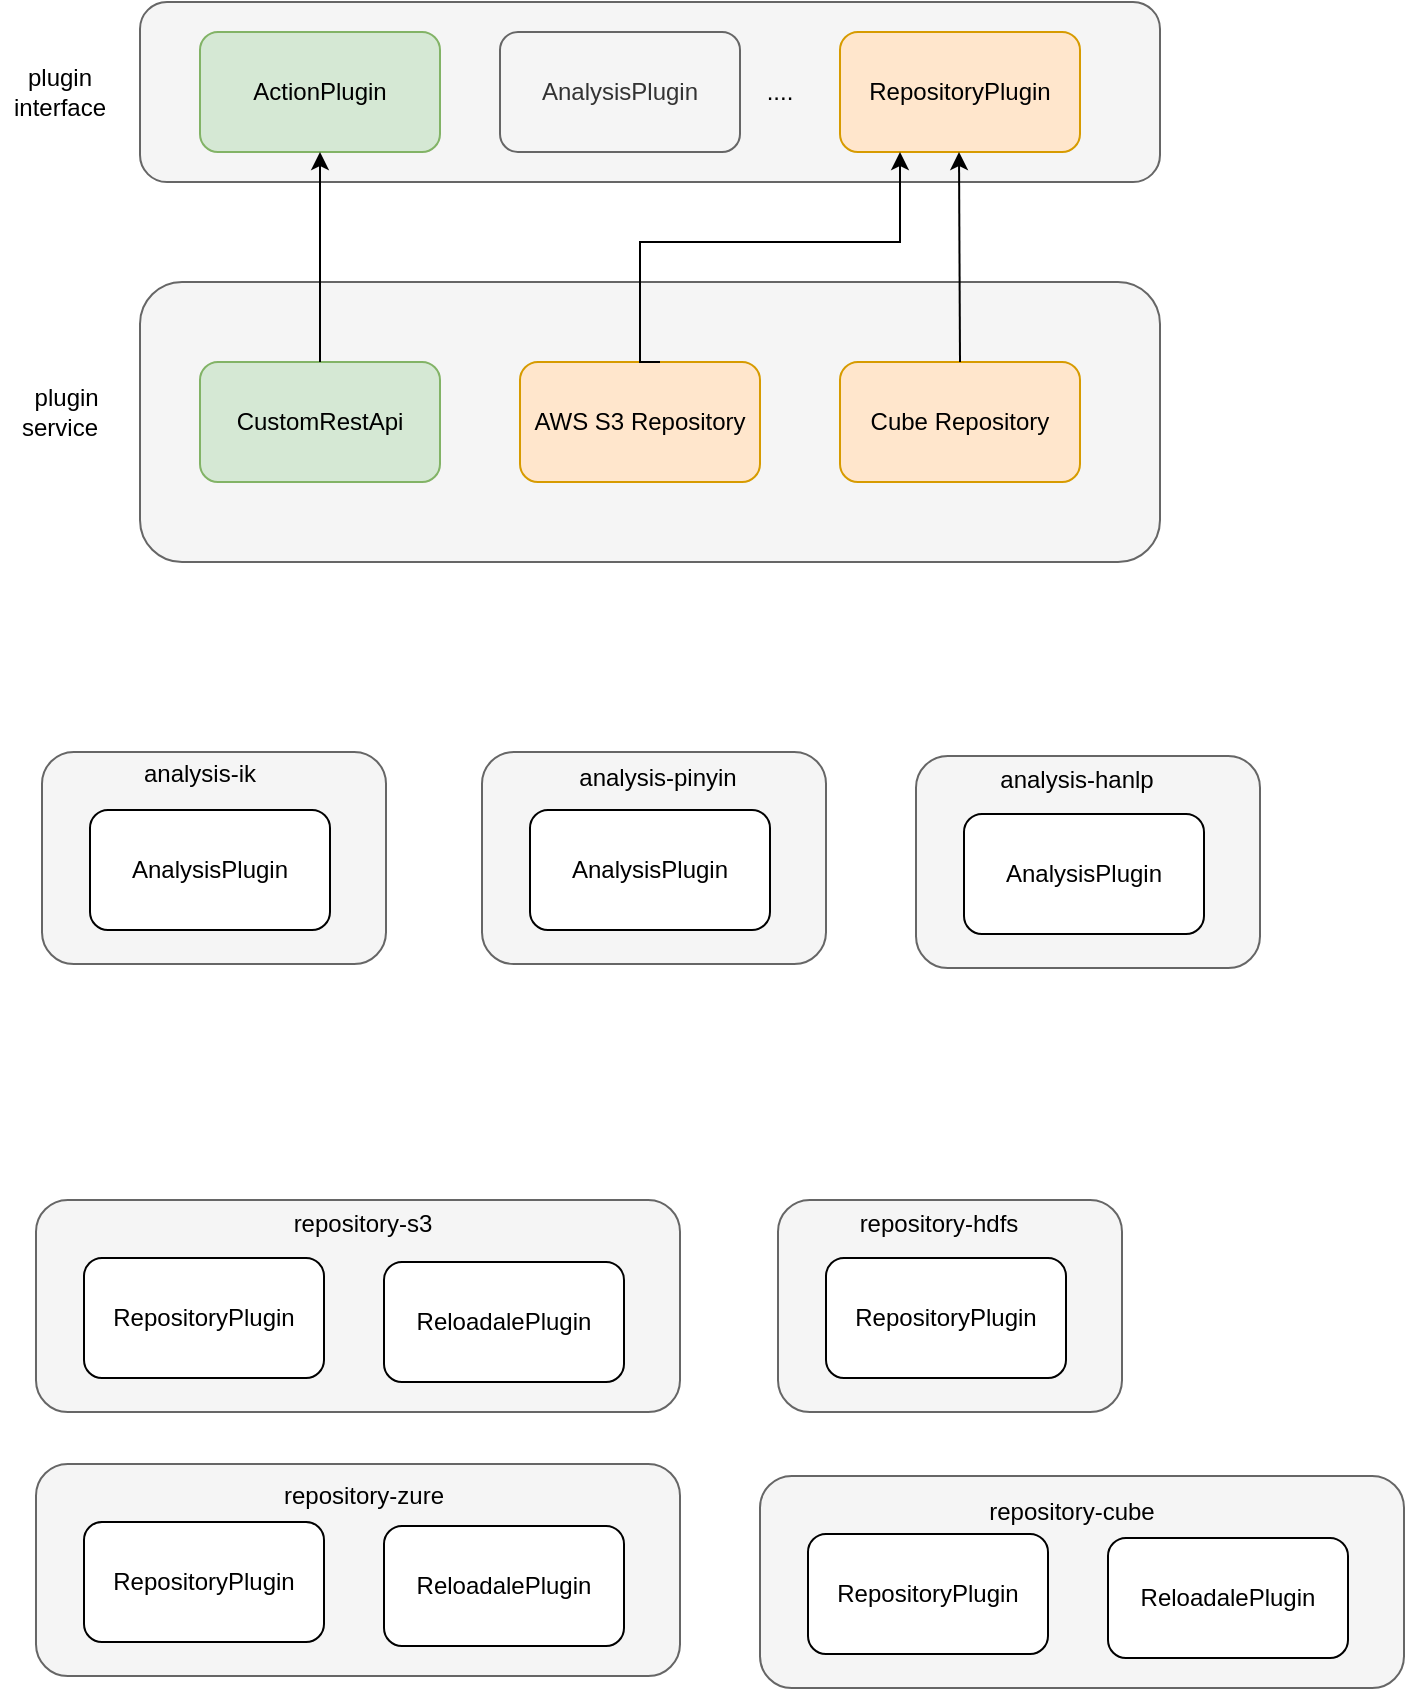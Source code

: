 <mxfile version="20.5.3" type="github">
  <diagram id="xo_CiO_Yl4N48_bS63rh" name="第 1 页">
    <mxGraphModel dx="946" dy="614" grid="0" gridSize="10" guides="1" tooltips="1" connect="1" arrows="1" fold="1" page="1" pageScale="1" pageWidth="1169" pageHeight="1654" math="0" shadow="0">
      <root>
        <mxCell id="0" />
        <mxCell id="1" parent="0" />
        <mxCell id="fHE2T1uiIEL0fMKhrEIc-2" value="" style="rounded=1;whiteSpace=wrap;html=1;fillColor=#f5f5f5;strokeColor=#666666;fontColor=#333333;" parent="1" vertex="1">
          <mxGeometry x="190" y="210" width="510" height="90" as="geometry" />
        </mxCell>
        <mxCell id="fHE2T1uiIEL0fMKhrEIc-3" value="ActionPlugin" style="rounded=1;whiteSpace=wrap;html=1;fillColor=#d5e8d4;strokeColor=#82b366;" parent="1" vertex="1">
          <mxGeometry x="220" y="225" width="120" height="60" as="geometry" />
        </mxCell>
        <mxCell id="fHE2T1uiIEL0fMKhrEIc-4" value="" style="rounded=1;whiteSpace=wrap;html=1;fillColor=#f5f5f5;fontColor=#333333;strokeColor=#666666;" parent="1" vertex="1">
          <mxGeometry x="190" y="350" width="510" height="140" as="geometry" />
        </mxCell>
        <mxCell id="fHE2T1uiIEL0fMKhrEIc-5" value="AnalysisPlugin" style="rounded=1;whiteSpace=wrap;html=1;fillColor=#f5f5f5;strokeColor=#666666;fontColor=#333333;" parent="1" vertex="1">
          <mxGeometry x="370" y="225" width="120" height="60" as="geometry" />
        </mxCell>
        <mxCell id="fHE2T1uiIEL0fMKhrEIc-7" value="...." style="text;html=1;strokeColor=none;fillColor=none;align=center;verticalAlign=middle;whiteSpace=wrap;rounded=0;" parent="1" vertex="1">
          <mxGeometry x="480" y="240" width="60" height="30" as="geometry" />
        </mxCell>
        <mxCell id="fHE2T1uiIEL0fMKhrEIc-8" value="plugin interface" style="text;html=1;strokeColor=none;fillColor=none;align=center;verticalAlign=middle;whiteSpace=wrap;rounded=0;" parent="1" vertex="1">
          <mxGeometry x="120" y="240" width="60" height="30" as="geometry" />
        </mxCell>
        <mxCell id="fHE2T1uiIEL0fMKhrEIc-9" value="CustomRestApi" style="rounded=1;whiteSpace=wrap;html=1;fillColor=#d5e8d4;strokeColor=#82b366;" parent="1" vertex="1">
          <mxGeometry x="220" y="390" width="120" height="60" as="geometry" />
        </mxCell>
        <mxCell id="fHE2T1uiIEL0fMKhrEIc-10" value="RepositoryPlugin" style="rounded=1;whiteSpace=wrap;html=1;fillColor=#ffe6cc;strokeColor=#d79b00;" parent="1" vertex="1">
          <mxGeometry x="540" y="225" width="120" height="60" as="geometry" />
        </mxCell>
        <mxCell id="fHE2T1uiIEL0fMKhrEIc-11" value="" style="endArrow=classic;html=1;rounded=0;entryX=0.5;entryY=1;entryDx=0;entryDy=0;" parent="1" source="fHE2T1uiIEL0fMKhrEIc-9" target="fHE2T1uiIEL0fMKhrEIc-3" edge="1">
          <mxGeometry width="50" height="50" relative="1" as="geometry">
            <mxPoint x="450" y="350" as="sourcePoint" />
            <mxPoint x="500" y="300" as="targetPoint" />
          </mxGeometry>
        </mxCell>
        <mxCell id="fHE2T1uiIEL0fMKhrEIc-12" value="AWS S3 Repository" style="rounded=1;whiteSpace=wrap;html=1;fillColor=#ffe6cc;strokeColor=#d79b00;" parent="1" vertex="1">
          <mxGeometry x="380" y="390" width="120" height="60" as="geometry" />
        </mxCell>
        <mxCell id="fHE2T1uiIEL0fMKhrEIc-13" value="Cube Repository" style="rounded=1;whiteSpace=wrap;html=1;fillColor=#ffe6cc;strokeColor=#d79b00;" parent="1" vertex="1">
          <mxGeometry x="540" y="390" width="120" height="60" as="geometry" />
        </mxCell>
        <mxCell id="fHE2T1uiIEL0fMKhrEIc-14" value="" style="endArrow=classic;html=1;rounded=0;edgeStyle=orthogonalEdgeStyle;entryX=0.25;entryY=1;entryDx=0;entryDy=0;" parent="1" target="fHE2T1uiIEL0fMKhrEIc-10" edge="1">
          <mxGeometry width="50" height="50" relative="1" as="geometry">
            <mxPoint x="450" y="390" as="sourcePoint" />
            <mxPoint x="500" y="340" as="targetPoint" />
            <Array as="points">
              <mxPoint x="440" y="390" />
              <mxPoint x="440" y="330" />
              <mxPoint x="570" y="330" />
            </Array>
          </mxGeometry>
        </mxCell>
        <mxCell id="fHE2T1uiIEL0fMKhrEIc-15" value="" style="endArrow=classic;html=1;rounded=0;" parent="1" edge="1">
          <mxGeometry width="50" height="50" relative="1" as="geometry">
            <mxPoint x="600" y="390" as="sourcePoint" />
            <mxPoint x="599.5" y="285" as="targetPoint" />
          </mxGeometry>
        </mxCell>
        <mxCell id="fHE2T1uiIEL0fMKhrEIc-16" value="&amp;nbsp; plugin service" style="text;html=1;strokeColor=none;fillColor=none;align=center;verticalAlign=middle;whiteSpace=wrap;rounded=0;" parent="1" vertex="1">
          <mxGeometry x="120" y="400" width="60" height="30" as="geometry" />
        </mxCell>
        <mxCell id="_94Ime-4hOuovqoKaUaG-1" value="" style="rounded=1;whiteSpace=wrap;html=1;fillColor=#f5f5f5;fontColor=#333333;strokeColor=#666666;" vertex="1" parent="1">
          <mxGeometry x="141" y="585" width="172" height="106" as="geometry" />
        </mxCell>
        <mxCell id="_94Ime-4hOuovqoKaUaG-2" value="analysis-ik" style="text;html=1;strokeColor=none;fillColor=none;align=center;verticalAlign=middle;whiteSpace=wrap;rounded=0;" vertex="1" parent="1">
          <mxGeometry x="190" y="581" width="60" height="30" as="geometry" />
        </mxCell>
        <mxCell id="_94Ime-4hOuovqoKaUaG-3" value="AnalysisPlugin" style="rounded=1;whiteSpace=wrap;html=1;" vertex="1" parent="1">
          <mxGeometry x="165" y="614" width="120" height="60" as="geometry" />
        </mxCell>
        <mxCell id="_94Ime-4hOuovqoKaUaG-4" value="" style="rounded=1;whiteSpace=wrap;html=1;fillColor=#f5f5f5;fontColor=#333333;strokeColor=#666666;" vertex="1" parent="1">
          <mxGeometry x="361" y="585" width="172" height="106" as="geometry" />
        </mxCell>
        <mxCell id="_94Ime-4hOuovqoKaUaG-5" value="analysis-pinyin" style="text;html=1;strokeColor=none;fillColor=none;align=center;verticalAlign=middle;whiteSpace=wrap;rounded=0;" vertex="1" parent="1">
          <mxGeometry x="398" y="583" width="102" height="30" as="geometry" />
        </mxCell>
        <mxCell id="_94Ime-4hOuovqoKaUaG-6" value="AnalysisPlugin" style="rounded=1;whiteSpace=wrap;html=1;" vertex="1" parent="1">
          <mxGeometry x="385" y="614" width="120" height="60" as="geometry" />
        </mxCell>
        <mxCell id="_94Ime-4hOuovqoKaUaG-7" value="" style="rounded=1;whiteSpace=wrap;html=1;fillColor=#f5f5f5;fontColor=#333333;strokeColor=#666666;" vertex="1" parent="1">
          <mxGeometry x="578" y="587" width="172" height="106" as="geometry" />
        </mxCell>
        <mxCell id="_94Ime-4hOuovqoKaUaG-8" value="analysis-hanlp" style="text;html=1;strokeColor=none;fillColor=none;align=center;verticalAlign=middle;whiteSpace=wrap;rounded=0;" vertex="1" parent="1">
          <mxGeometry x="614" y="584" width="89" height="30" as="geometry" />
        </mxCell>
        <mxCell id="_94Ime-4hOuovqoKaUaG-9" value="AnalysisPlugin" style="rounded=1;whiteSpace=wrap;html=1;" vertex="1" parent="1">
          <mxGeometry x="602" y="616" width="120" height="60" as="geometry" />
        </mxCell>
        <mxCell id="_94Ime-4hOuovqoKaUaG-10" value="" style="rounded=1;whiteSpace=wrap;html=1;fillColor=#f5f5f5;fontColor=#333333;strokeColor=#666666;" vertex="1" parent="1">
          <mxGeometry x="138" y="809" width="322" height="106" as="geometry" />
        </mxCell>
        <mxCell id="_94Ime-4hOuovqoKaUaG-11" value="repository-s3" style="text;html=1;strokeColor=none;fillColor=none;align=center;verticalAlign=middle;whiteSpace=wrap;rounded=0;" vertex="1" parent="1">
          <mxGeometry x="261" y="806" width="81" height="30" as="geometry" />
        </mxCell>
        <mxCell id="_94Ime-4hOuovqoKaUaG-12" value="RepositoryPlugin" style="rounded=1;whiteSpace=wrap;html=1;" vertex="1" parent="1">
          <mxGeometry x="162" y="838" width="120" height="60" as="geometry" />
        </mxCell>
        <mxCell id="_94Ime-4hOuovqoKaUaG-13" value="ReloadalePlugin" style="rounded=1;whiteSpace=wrap;html=1;" vertex="1" parent="1">
          <mxGeometry x="312" y="840" width="120" height="60" as="geometry" />
        </mxCell>
        <mxCell id="_94Ime-4hOuovqoKaUaG-14" value="" style="rounded=1;whiteSpace=wrap;html=1;fillColor=#f5f5f5;fontColor=#333333;strokeColor=#666666;" vertex="1" parent="1">
          <mxGeometry x="138" y="941" width="322" height="106" as="geometry" />
        </mxCell>
        <mxCell id="_94Ime-4hOuovqoKaUaG-15" value="repository-zure" style="text;html=1;strokeColor=none;fillColor=none;align=center;verticalAlign=middle;whiteSpace=wrap;rounded=0;" vertex="1" parent="1">
          <mxGeometry x="253" y="942" width="98" height="30" as="geometry" />
        </mxCell>
        <mxCell id="_94Ime-4hOuovqoKaUaG-16" value="RepositoryPlugin" style="rounded=1;whiteSpace=wrap;html=1;" vertex="1" parent="1">
          <mxGeometry x="162" y="970" width="120" height="60" as="geometry" />
        </mxCell>
        <mxCell id="_94Ime-4hOuovqoKaUaG-17" value="ReloadalePlugin" style="rounded=1;whiteSpace=wrap;html=1;" vertex="1" parent="1">
          <mxGeometry x="312" y="972" width="120" height="60" as="geometry" />
        </mxCell>
        <mxCell id="_94Ime-4hOuovqoKaUaG-18" value="" style="rounded=1;whiteSpace=wrap;html=1;fillColor=#f5f5f5;fontColor=#333333;strokeColor=#666666;" vertex="1" parent="1">
          <mxGeometry x="500" y="947" width="322" height="106" as="geometry" />
        </mxCell>
        <mxCell id="_94Ime-4hOuovqoKaUaG-19" value="RepositoryPlugin" style="rounded=1;whiteSpace=wrap;html=1;" vertex="1" parent="1">
          <mxGeometry x="524" y="976" width="120" height="60" as="geometry" />
        </mxCell>
        <mxCell id="_94Ime-4hOuovqoKaUaG-20" value="ReloadalePlugin" style="rounded=1;whiteSpace=wrap;html=1;" vertex="1" parent="1">
          <mxGeometry x="674" y="978" width="120" height="60" as="geometry" />
        </mxCell>
        <mxCell id="_94Ime-4hOuovqoKaUaG-21" value="repository-cube" style="text;html=1;strokeColor=none;fillColor=none;align=center;verticalAlign=middle;whiteSpace=wrap;rounded=0;" vertex="1" parent="1">
          <mxGeometry x="607" y="950" width="98" height="30" as="geometry" />
        </mxCell>
        <mxCell id="_94Ime-4hOuovqoKaUaG-22" value="" style="rounded=1;whiteSpace=wrap;html=1;fillColor=#f5f5f5;fontColor=#333333;strokeColor=#666666;" vertex="1" parent="1">
          <mxGeometry x="509" y="809" width="172" height="106" as="geometry" />
        </mxCell>
        <mxCell id="_94Ime-4hOuovqoKaUaG-23" value="repository-hdfs" style="text;html=1;strokeColor=none;fillColor=none;align=center;verticalAlign=middle;whiteSpace=wrap;rounded=0;" vertex="1" parent="1">
          <mxGeometry x="543" y="806" width="93" height="30" as="geometry" />
        </mxCell>
        <mxCell id="_94Ime-4hOuovqoKaUaG-24" value="RepositoryPlugin" style="rounded=1;whiteSpace=wrap;html=1;" vertex="1" parent="1">
          <mxGeometry x="533" y="838" width="120" height="60" as="geometry" />
        </mxCell>
      </root>
    </mxGraphModel>
  </diagram>
</mxfile>
